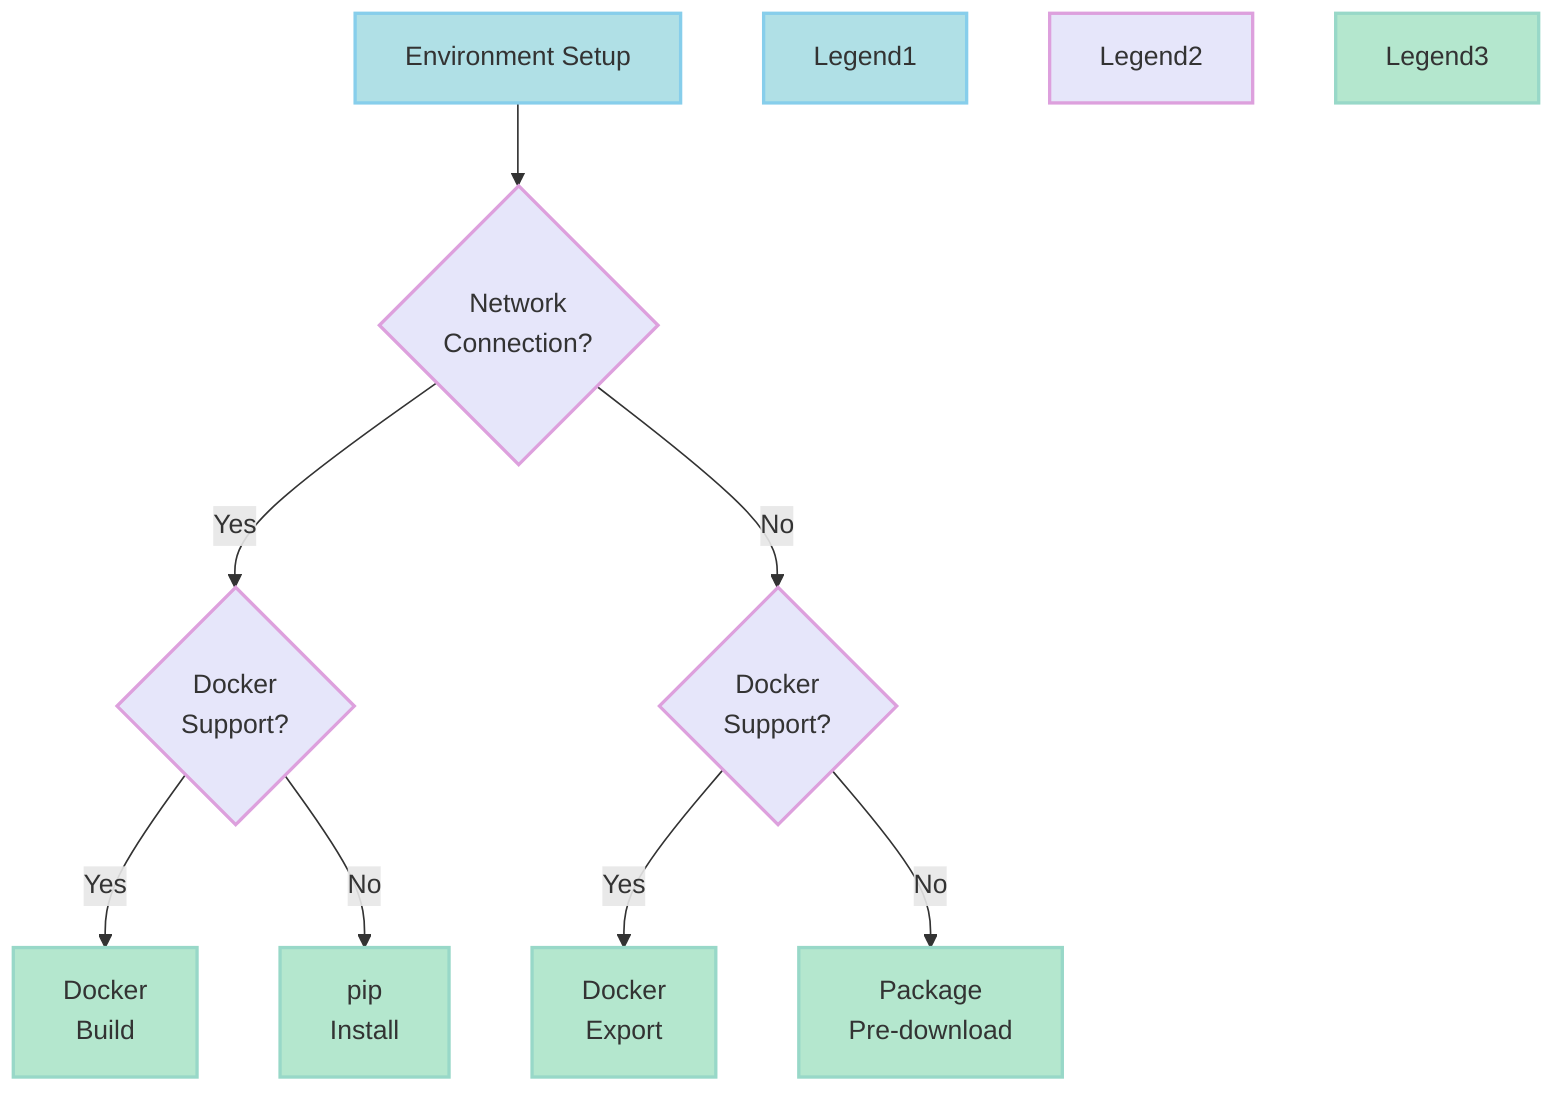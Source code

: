 flowchart TD
    Start[Environment Setup] --> NetworkCheck{Network<br/>Connection?}
    NetworkCheck -->|Yes| DockerCheck1{Docker<br/>Support?}
    NetworkCheck -->|No| DockerCheck2{Docker<br/>Support?}
    DockerCheck1 -->|Yes| DockerBuild[Docker<br/>Build]
    DockerCheck1 -->|No| PipInstall[pip<br/>Install]
    DockerCheck2 -->|Yes| DockerExport[Docker<br/>Export]
    DockerCheck2 -->|No| PackageDownload[Package<br/>Pre-download]

    %% Macaron color scheme
    style Start fill:#B0E0E6,stroke:#87CEEB,stroke-width:2px,color:#333
    style NetworkCheck fill:#E6E6FA,stroke:#DDA0DD,stroke-width:2px,color:#333
    style DockerCheck1 fill:#E6E6FA,stroke:#DDA0DD,stroke-width:2px,color:#333
    style DockerCheck2 fill:#E6E6FA,stroke:#DDA0DD,stroke-width:2px,color:#333
    style DockerBuild fill:#B4E7CE,stroke:#98D8C8,stroke-width:2px,color:#333
    style PipInstall fill:#B4E7CE,stroke:#98D8C8,stroke-width:2px,color:#333
    style DockerExport fill:#B4E7CE,stroke:#98D8C8,stroke-width:2px,color:#333
    style PackageDownload fill:#B4E7CE,stroke:#98D8C8,stroke-width:2px,color:#333

    %% Legend styles
    style Legend1 fill:#B0E0E6,stroke:#87CEEB,stroke-width:2px,color:#333
    style Legend2 fill:#E6E6FA,stroke:#DDA0DD,stroke-width:2px,color:#333
    style Legend3 fill:#B4E7CE,stroke:#98D8C8,stroke-width:2px,color:#333